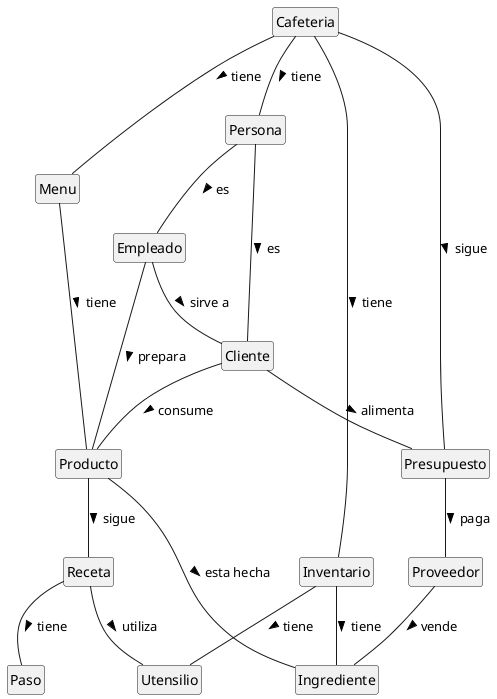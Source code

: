 @startuml

hide empty members
hide circle

Cafeteria -- Persona : tiene >
Cafeteria -- Menu : tiene >
Cafeteria -- Inventario : tiene >
Cafeteria -- Presupuesto : sigue >
Persona -- Empleado : es >
Persona -- Cliente : es >
Empleado -- Cliente : sirve a >
Empleado -- Producto : prepara >
Cliente -- Producto : consume >
Cliente -- Presupuesto : alimenta >
Menu -- Producto : tiene >
Producto -- Ingrediente : esta hecha >
Producto -- Receta : sigue >
Presupuesto -- Proveedor : paga >
Proveedor -- Ingrediente : vende >
Inventario -- Ingrediente : tiene >
Inventario -- Utensilio : tiene >
Receta -- Paso : tiene >
Receta -- Utensilio : utiliza >

@enduml